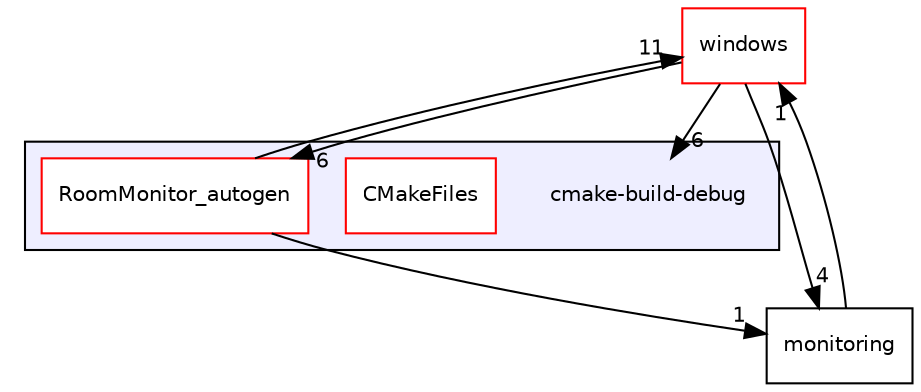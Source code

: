 digraph "cmake-build-debug" {
  compound=true
  node [ fontsize="10", fontname="Helvetica"];
  edge [ labelfontsize="10", labelfontname="Helvetica"];
  subgraph clusterdir_95e29a8b8ee7c54052c171a88bb95675 {
    graph [ bgcolor="#eeeeff", pencolor="black", label="" URL="dir_95e29a8b8ee7c54052c171a88bb95675.html"];
    dir_95e29a8b8ee7c54052c171a88bb95675 [shape=plaintext label="cmake-build-debug"];
    dir_f89abcb304c928c7d889aa5625570de5 [shape=box label="CMakeFiles" color="red" fillcolor="white" style="filled" URL="dir_f89abcb304c928c7d889aa5625570de5.html"];
    dir_3effc713f1c3c2e847b1a9c1e2d4ebed [shape=box label="RoomMonitor_autogen" color="red" fillcolor="white" style="filled" URL="dir_3effc713f1c3c2e847b1a9c1e2d4ebed.html"];
  }
  dir_fe549de2418b81853b5f194edb4a7f34 [shape=box label="windows" fillcolor="white" style="filled" color="red" URL="dir_fe549de2418b81853b5f194edb4a7f34.html"];
  dir_62029a7095150ca557d10310a8fae4d0 [shape=box label="monitoring" URL="dir_62029a7095150ca557d10310a8fae4d0.html"];
  dir_3effc713f1c3c2e847b1a9c1e2d4ebed->dir_fe549de2418b81853b5f194edb4a7f34 [headlabel="11", labeldistance=1.5 headhref="dir_000016_000025.html"];
  dir_3effc713f1c3c2e847b1a9c1e2d4ebed->dir_62029a7095150ca557d10310a8fae4d0 [headlabel="1", labeldistance=1.5 headhref="dir_000016_000024.html"];
  dir_fe549de2418b81853b5f194edb4a7f34->dir_3effc713f1c3c2e847b1a9c1e2d4ebed [headlabel="6", labeldistance=1.5 headhref="dir_000025_000016.html"];
  dir_fe549de2418b81853b5f194edb4a7f34->dir_62029a7095150ca557d10310a8fae4d0 [headlabel="4", labeldistance=1.5 headhref="dir_000025_000024.html"];
  dir_fe549de2418b81853b5f194edb4a7f34->dir_95e29a8b8ee7c54052c171a88bb95675 [headlabel="6", labeldistance=1.5 headhref="dir_000025_000000.html"];
  dir_62029a7095150ca557d10310a8fae4d0->dir_fe549de2418b81853b5f194edb4a7f34 [headlabel="1", labeldistance=1.5 headhref="dir_000024_000025.html"];
}
